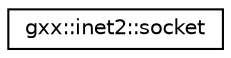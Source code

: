digraph "Graphical Class Hierarchy"
{
  edge [fontname="Helvetica",fontsize="10",labelfontname="Helvetica",labelfontsize="10"];
  node [fontname="Helvetica",fontsize="10",shape=record];
  rankdir="LR";
  Node1 [label="gxx::inet2::socket",height=0.2,width=0.4,color="black", fillcolor="white", style="filled",URL="$classgxx_1_1inet2_1_1socket.html"];
}
